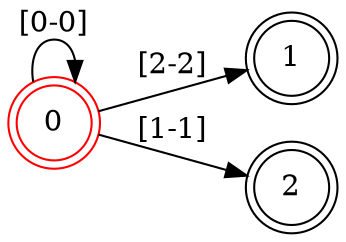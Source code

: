 digraph G{
rankdir = LR
0 [color=red]
0 [shape = doublecircle]
1 [shape = doublecircle]
2 [shape = doublecircle]
0 -> 1 [label="[2-2]"]
0 -> 2 [label="[1-1]"]
0 -> 0 [label="[0-0]"]
}
